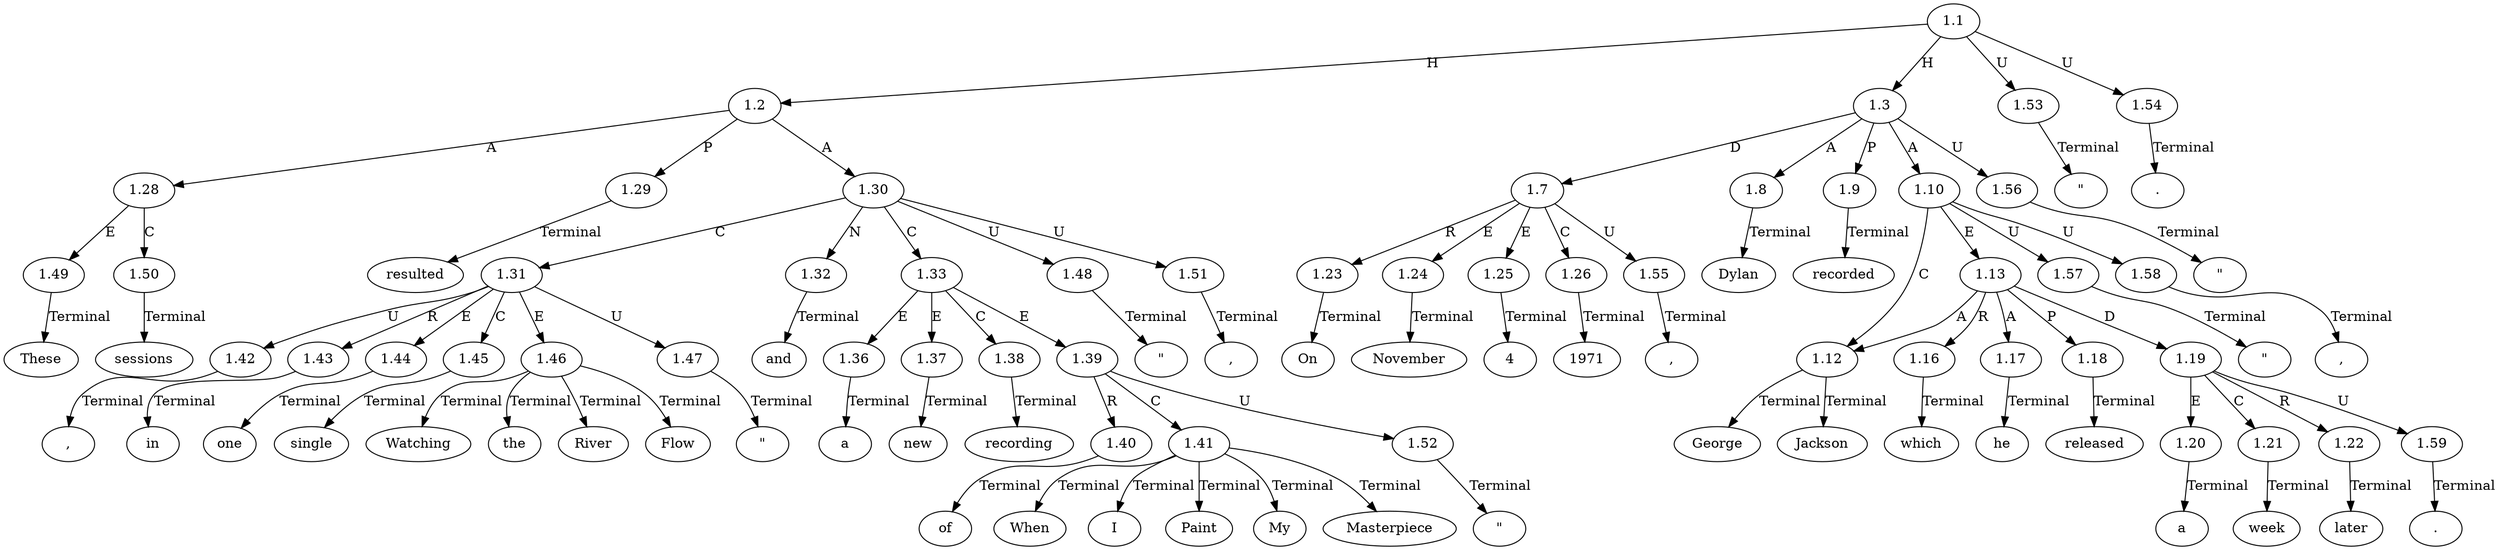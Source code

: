 // Graph
digraph {
	0.1 [label=These ordering=out]
	0.10 [label=the ordering=out]
	0.11 [label=River ordering=out]
	0.12 [label=Flow ordering=out]
	0.13 [label="\"" ordering=out]
	0.14 [label="," ordering=out]
	0.15 [label=and ordering=out]
	0.16 [label=a ordering=out]
	0.17 [label=new ordering=out]
	0.18 [label=recording ordering=out]
	0.19 [label=of ordering=out]
	0.2 [label=sessions ordering=out]
	0.20 [label="\"" ordering=out]
	0.21 [label=When ordering=out]
	0.22 [label=I ordering=out]
	0.23 [label=Paint ordering=out]
	0.24 [label=My ordering=out]
	0.25 [label=Masterpiece ordering=out]
	0.26 [label="\"" ordering=out]
	0.27 [label="." ordering=out]
	0.28 [label=On ordering=out]
	0.29 [label=November ordering=out]
	0.3 [label=resulted ordering=out]
	0.30 [label=4 ordering=out]
	0.31 [label="," ordering=out]
	0.32 [label=1971 ordering=out]
	0.33 [label=Dylan ordering=out]
	0.34 [label=recorded ordering=out]
	0.35 [label="\"" ordering=out]
	0.36 [label=George ordering=out]
	0.37 [label=Jackson ordering=out]
	0.38 [label="\"" ordering=out]
	0.39 [label="," ordering=out]
	0.4 [label=in ordering=out]
	0.40 [label=which ordering=out]
	0.41 [label=he ordering=out]
	0.42 [label=released ordering=out]
	0.43 [label=a ordering=out]
	0.44 [label=week ordering=out]
	0.45 [label=later ordering=out]
	0.46 [label="." ordering=out]
	0.5 [label=one ordering=out]
	0.6 [label=single ordering=out]
	0.7 [label="," ordering=out]
	0.8 [label="\"" ordering=out]
	0.9 [label=Watching ordering=out]
	1.1 [label=1.1 ordering=out]
	1.2 [label=1.2 ordering=out]
	1.3 [label=1.3 ordering=out]
	1.7 [label=1.7 ordering=out]
	1.8 [label=1.8 ordering=out]
	1.9 [label=1.9 ordering=out]
	1.10 [label=1.10 ordering=out]
	1.12 [label=1.12 ordering=out]
	1.13 [label=1.13 ordering=out]
	1.16 [label=1.16 ordering=out]
	1.17 [label=1.17 ordering=out]
	1.18 [label=1.18 ordering=out]
	1.19 [label=1.19 ordering=out]
	1.20 [label=1.20 ordering=out]
	1.21 [label=1.21 ordering=out]
	1.22 [label=1.22 ordering=out]
	1.23 [label=1.23 ordering=out]
	1.24 [label=1.24 ordering=out]
	1.25 [label=1.25 ordering=out]
	1.26 [label=1.26 ordering=out]
	1.28 [label=1.28 ordering=out]
	1.29 [label=1.29 ordering=out]
	1.30 [label=1.30 ordering=out]
	1.31 [label=1.31 ordering=out]
	1.32 [label=1.32 ordering=out]
	1.33 [label=1.33 ordering=out]
	1.36 [label=1.36 ordering=out]
	1.37 [label=1.37 ordering=out]
	1.38 [label=1.38 ordering=out]
	1.39 [label=1.39 ordering=out]
	1.40 [label=1.40 ordering=out]
	1.41 [label=1.41 ordering=out]
	1.42 [label=1.42 ordering=out]
	1.43 [label=1.43 ordering=out]
	1.44 [label=1.44 ordering=out]
	1.45 [label=1.45 ordering=out]
	1.46 [label=1.46 ordering=out]
	1.47 [label=1.47 ordering=out]
	1.48 [label=1.48 ordering=out]
	1.49 [label=1.49 ordering=out]
	1.50 [label=1.50 ordering=out]
	1.51 [label=1.51 ordering=out]
	1.52 [label=1.52 ordering=out]
	1.53 [label=1.53 ordering=out]
	1.54 [label=1.54 ordering=out]
	1.55 [label=1.55 ordering=out]
	1.56 [label=1.56 ordering=out]
	1.57 [label=1.57 ordering=out]
	1.58 [label=1.58 ordering=out]
	1.59 [label=1.59 ordering=out]
	1.1 -> 1.2 [label=H ordering=out]
	1.1 -> 1.3 [label=H ordering=out]
	1.1 -> 1.53 [label=U ordering=out]
	1.1 -> 1.54 [label=U ordering=out]
	1.2 -> 1.28 [label=A ordering=out]
	1.2 -> 1.29 [label=P ordering=out]
	1.2 -> 1.30 [label=A ordering=out]
	1.3 -> 1.7 [label=D ordering=out]
	1.3 -> 1.8 [label=A ordering=out]
	1.3 -> 1.9 [label=P ordering=out]
	1.3 -> 1.10 [label=A ordering=out]
	1.3 -> 1.56 [label=U ordering=out]
	1.7 -> 1.23 [label=R ordering=out]
	1.7 -> 1.24 [label=E ordering=out]
	1.7 -> 1.25 [label=E ordering=out]
	1.7 -> 1.26 [label=C ordering=out]
	1.7 -> 1.55 [label=U ordering=out]
	1.8 -> 0.33 [label=Terminal ordering=out]
	1.9 -> 0.34 [label=Terminal ordering=out]
	1.10 -> 1.12 [label=C ordering=out]
	1.10 -> 1.13 [label=E ordering=out]
	1.10 -> 1.57 [label=U ordering=out]
	1.10 -> 1.58 [label=U ordering=out]
	1.12 -> 0.36 [label=Terminal ordering=out]
	1.12 -> 0.37 [label=Terminal ordering=out]
	1.13 -> 1.12 [label=A ordering=out]
	1.13 -> 1.16 [label=R ordering=out]
	1.13 -> 1.17 [label=A ordering=out]
	1.13 -> 1.18 [label=P ordering=out]
	1.13 -> 1.19 [label=D ordering=out]
	1.16 -> 0.40 [label=Terminal ordering=out]
	1.17 -> 0.41 [label=Terminal ordering=out]
	1.18 -> 0.42 [label=Terminal ordering=out]
	1.19 -> 1.20 [label=E ordering=out]
	1.19 -> 1.21 [label=C ordering=out]
	1.19 -> 1.22 [label=R ordering=out]
	1.19 -> 1.59 [label=U ordering=out]
	1.20 -> 0.43 [label=Terminal ordering=out]
	1.21 -> 0.44 [label=Terminal ordering=out]
	1.22 -> 0.45 [label=Terminal ordering=out]
	1.23 -> 0.28 [label=Terminal ordering=out]
	1.24 -> 0.29 [label=Terminal ordering=out]
	1.25 -> 0.30 [label=Terminal ordering=out]
	1.26 -> 0.32 [label=Terminal ordering=out]
	1.28 -> 1.49 [label=E ordering=out]
	1.28 -> 1.50 [label=C ordering=out]
	1.29 -> 0.3 [label=Terminal ordering=out]
	1.30 -> 1.31 [label=C ordering=out]
	1.30 -> 1.32 [label=N ordering=out]
	1.30 -> 1.33 [label=C ordering=out]
	1.30 -> 1.48 [label=U ordering=out]
	1.30 -> 1.51 [label=U ordering=out]
	1.31 -> 1.42 [label=U ordering=out]
	1.31 -> 1.43 [label=R ordering=out]
	1.31 -> 1.44 [label=E ordering=out]
	1.31 -> 1.45 [label=C ordering=out]
	1.31 -> 1.46 [label=E ordering=out]
	1.31 -> 1.47 [label=U ordering=out]
	1.32 -> 0.15 [label=Terminal ordering=out]
	1.33 -> 1.36 [label=E ordering=out]
	1.33 -> 1.37 [label=E ordering=out]
	1.33 -> 1.38 [label=C ordering=out]
	1.33 -> 1.39 [label=E ordering=out]
	1.36 -> 0.16 [label=Terminal ordering=out]
	1.37 -> 0.17 [label=Terminal ordering=out]
	1.38 -> 0.18 [label=Terminal ordering=out]
	1.39 -> 1.40 [label=R ordering=out]
	1.39 -> 1.41 [label=C ordering=out]
	1.39 -> 1.52 [label=U ordering=out]
	1.40 -> 0.19 [label=Terminal ordering=out]
	1.41 -> 0.21 [label=Terminal ordering=out]
	1.41 -> 0.22 [label=Terminal ordering=out]
	1.41 -> 0.23 [label=Terminal ordering=out]
	1.41 -> 0.24 [label=Terminal ordering=out]
	1.41 -> 0.25 [label=Terminal ordering=out]
	1.42 -> 0.7 [label=Terminal ordering=out]
	1.43 -> 0.4 [label=Terminal ordering=out]
	1.44 -> 0.5 [label=Terminal ordering=out]
	1.45 -> 0.6 [label=Terminal ordering=out]
	1.46 -> 0.9 [label=Terminal ordering=out]
	1.46 -> 0.10 [label=Terminal ordering=out]
	1.46 -> 0.11 [label=Terminal ordering=out]
	1.46 -> 0.12 [label=Terminal ordering=out]
	1.47 -> 0.8 [label=Terminal ordering=out]
	1.48 -> 0.13 [label=Terminal ordering=out]
	1.49 -> 0.1 [label=Terminal ordering=out]
	1.50 -> 0.2 [label=Terminal ordering=out]
	1.51 -> 0.14 [label=Terminal ordering=out]
	1.52 -> 0.20 [label=Terminal ordering=out]
	1.53 -> 0.26 [label=Terminal ordering=out]
	1.54 -> 0.27 [label=Terminal ordering=out]
	1.55 -> 0.31 [label=Terminal ordering=out]
	1.56 -> 0.35 [label=Terminal ordering=out]
	1.57 -> 0.38 [label=Terminal ordering=out]
	1.58 -> 0.39 [label=Terminal ordering=out]
	1.59 -> 0.46 [label=Terminal ordering=out]
}

